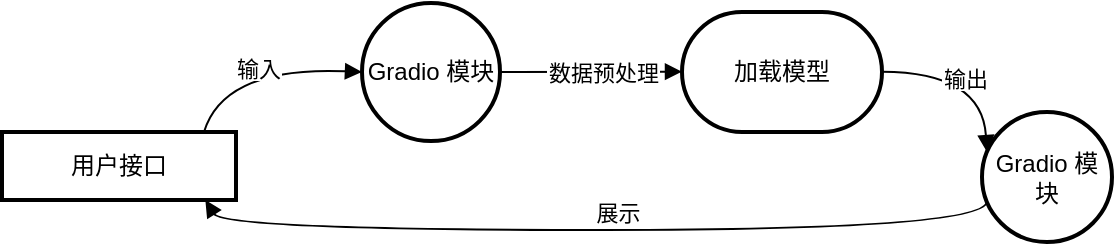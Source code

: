 <mxfile version="21.3.2" type="github" pages="2">
  <diagram name="第 1 页" id="AXvtjuESAH5Hy-LsXk4R">
    <mxGraphModel dx="989" dy="575" grid="1" gridSize="10" guides="1" tooltips="1" connect="1" arrows="1" fold="1" page="1" pageScale="1" pageWidth="827" pageHeight="1169" math="0" shadow="0">
      <root>
        <mxCell id="0" />
        <mxCell id="1" parent="0" />
        <mxCell id="2" value="用户接口" style="whiteSpace=wrap;strokeWidth=2;" parent="1" vertex="1">
          <mxGeometry x="50" y="80" width="117" height="34" as="geometry" />
        </mxCell>
        <mxCell id="3" value="Gradio 模块" style="ellipse;aspect=fixed;strokeWidth=2;whiteSpace=wrap;" parent="1" vertex="1">
          <mxGeometry x="230" y="15.5" width="69" height="69" as="geometry" />
        </mxCell>
        <mxCell id="4" value="加载模型" style="rounded=1;whiteSpace=wrap;arcSize=50;strokeWidth=2;" parent="1" vertex="1">
          <mxGeometry x="390" y="20" width="100" height="60" as="geometry" />
        </mxCell>
        <mxCell id="5" value="Gradio 模块" style="ellipse;aspect=fixed;strokeWidth=2;whiteSpace=wrap;" parent="1" vertex="1">
          <mxGeometry x="540" y="70" width="65" height="65" as="geometry" />
        </mxCell>
        <mxCell id="6" value="输入" style="curved=1;startArrow=none;endArrow=block;exitX=0.866;exitY=-0.004;entryX=0.002;entryY=0.499;" parent="1" source="2" target="3" edge="1">
          <mxGeometry relative="1" as="geometry">
            <Array as="points">
              <mxPoint x="161" y="47" />
            </Array>
          </mxGeometry>
        </mxCell>
        <mxCell id="7" value="数据预处理" style="curved=1;startArrow=none;endArrow=block;exitX=1.0;exitY=0.499;entryX=-0.001;entryY=0.497;" parent="1" source="3" target="4" edge="1">
          <mxGeometry x="0.145" relative="1" as="geometry">
            <Array as="points" />
            <mxPoint as="offset" />
          </mxGeometry>
        </mxCell>
        <mxCell id="8" value="输出" style="curved=1;startArrow=none;endArrow=block;exitX=1.0;exitY=0.497;entryX=-0.005;entryY=0.288;" parent="1" source="4" target="5" edge="1">
          <mxGeometry x="-0.063" y="-3" relative="1" as="geometry">
            <Array as="points">
              <mxPoint x="540" y="50" />
            </Array>
            <mxPoint as="offset" />
          </mxGeometry>
        </mxCell>
        <mxCell id="9" value="展示" style="curved=1;startArrow=none;endArrow=block;exitX=-0.005;exitY=0.709;entryX=0.866;entryY=0.996;" parent="1" source="5" target="2" edge="1">
          <mxGeometry x="-0.047" y="-9" relative="1" as="geometry">
            <Array as="points">
              <mxPoint x="540" y="129" />
              <mxPoint x="161" y="129" />
            </Array>
            <mxPoint as="offset" />
          </mxGeometry>
        </mxCell>
      </root>
    </mxGraphModel>
  </diagram>
  <diagram id="GRF9eyz-U49RfHL7_usi" name="第 2 页">
    <mxGraphModel dx="1434" dy="834" grid="1" gridSize="10" guides="1" tooltips="1" connect="1" arrows="1" fold="1" page="1" pageScale="1" pageWidth="827" pageHeight="1169" math="0" shadow="0">
      <root>
        <mxCell id="0" />
        <mxCell id="1" parent="0" />
        <mxCell id="JwUn0kSCWBy1iMKtA09Y-2" value="&lt;font face=&quot;Verdana&quot; style=&quot;font-size: 20px;&quot;&gt;&lt;font style=&quot;font-size: 20px;&quot;&gt;&lt;font style=&quot;font-size: 20px;&quot; color=&quot;#ff0000&quot;&gt;##&lt;/font&gt; 子鱼 曰 ： 祸 在 此 矣 。&lt;/font&gt;&lt;/font&gt;&lt;font style=&quot;font-size: 20px;&quot; face=&quot;Verdana&quot;&gt;&lt;br&gt;&lt;/font&gt;" style="rounded=0;whiteSpace=wrap;html=1;align=left;strokeColor=#0baaf9;" vertex="1" parent="1">
          <mxGeometry x="150" y="150" width="350" height="40" as="geometry" />
        </mxCell>
        <mxCell id="JwUn0kSCWBy1iMKtA09Y-4" value="&lt;font face=&quot;Verdana&quot; style=&quot;font-size: 16px;&quot;&gt;源语言数据:&lt;/font&gt;" style="rounded=0;whiteSpace=wrap;html=1;opacity=0;" vertex="1" parent="1">
          <mxGeometry x="20" y="170" width="120" height="60" as="geometry" />
        </mxCell>
        <mxCell id="JwUn0kSCWBy1iMKtA09Y-5" value="&lt;font face=&quot;Verdana&quot; style=&quot;font-size: 16px;&quot;&gt;目标语言数据:&lt;/font&gt;" style="rounded=0;whiteSpace=wrap;html=1;opacity=0;" vertex="1" parent="1">
          <mxGeometry x="530" y="170" width="120" height="60" as="geometry" />
        </mxCell>
        <mxCell id="JwUn0kSCWBy1iMKtA09Y-9" value="" style="shape=curlyBracket;whiteSpace=wrap;html=1;rounded=1;labelPosition=left;verticalLabelPosition=middle;align=right;verticalAlign=middle;rotation=90;size=0.5;strokeWidth=2;" vertex="1" parent="1">
          <mxGeometry x="155" y="115" width="20" height="30" as="geometry" />
        </mxCell>
        <mxCell id="JwUn0kSCWBy1iMKtA09Y-10" value="&lt;font face=&quot;Verdana&quot; style=&quot;font-size: 16px;&quot;&gt;标识符&lt;/font&gt;" style="rounded=0;whiteSpace=wrap;html=1;opacity=0;" vertex="1" parent="1">
          <mxGeometry x="105" y="70" width="120" height="60" as="geometry" />
        </mxCell>
        <mxCell id="JwUn0kSCWBy1iMKtA09Y-11" value="" style="shape=curlyBracket;whiteSpace=wrap;html=1;rounded=1;labelPosition=left;verticalLabelPosition=middle;align=right;verticalAlign=middle;rotation=90;size=0.5;strokeWidth=2;" vertex="1" parent="1">
          <mxGeometry x="337.5" y="-22.5" width="20" height="305" as="geometry" />
        </mxCell>
        <mxCell id="JwUn0kSCWBy1iMKtA09Y-12" value="&lt;font face=&quot;Verdana&quot; style=&quot;font-size: 16px;&quot;&gt;双语数据&lt;/font&gt;" style="rounded=0;whiteSpace=wrap;html=1;opacity=0;" vertex="1" parent="1">
          <mxGeometry x="287.5" y="70" width="120" height="60" as="geometry" />
        </mxCell>
        <mxCell id="JwUn0kSCWBy1iMKtA09Y-14" value="" style="shape=curlyBracket;whiteSpace=wrap;html=1;rounded=1;labelPosition=left;verticalLabelPosition=middle;align=right;verticalAlign=middle;rotation=90;size=0.5;strokeWidth=2;" vertex="1" parent="1">
          <mxGeometry x="670" y="115" width="20" height="30" as="geometry" />
        </mxCell>
        <mxCell id="JwUn0kSCWBy1iMKtA09Y-15" value="&lt;font face=&quot;Verdana&quot; style=&quot;font-size: 16px;&quot;&gt;标识符&lt;/font&gt;" style="rounded=0;whiteSpace=wrap;html=1;opacity=0;" vertex="1" parent="1">
          <mxGeometry x="620" y="70" width="120" height="60" as="geometry" />
        </mxCell>
        <mxCell id="JwUn0kSCWBy1iMKtA09Y-16" value="" style="shape=curlyBracket;whiteSpace=wrap;html=1;rounded=1;labelPosition=left;verticalLabelPosition=middle;align=right;verticalAlign=middle;rotation=90;size=0.5;strokeWidth=2;" vertex="1" parent="1">
          <mxGeometry x="852.5" y="-22.5" width="20" height="305" as="geometry" />
        </mxCell>
        <mxCell id="JwUn0kSCWBy1iMKtA09Y-17" value="&lt;font face=&quot;Verdana&quot; style=&quot;font-size: 16px;&quot;&gt;双语数据&lt;/font&gt;" style="rounded=0;whiteSpace=wrap;html=1;opacity=0;" vertex="1" parent="1">
          <mxGeometry x="802.5" y="70" width="120" height="60" as="geometry" />
        </mxCell>
        <mxCell id="JwUn0kSCWBy1iMKtA09Y-18" value="&lt;font style=&quot;font-size: 20px;&quot; face=&quot;Verdana&quot;&gt;&lt;font style=&quot;border-color: var(--border-color); font-size: 20px;&quot; color=&quot;#ff0000&quot;&gt;&amp;amp;&amp;amp;&lt;/font&gt;&amp;nbsp;子鱼 说 ： 灾祸 就 在 这里 了 。&lt;/font&gt;&lt;font style=&quot;font-size: 20px;&quot; face=&quot;Verdana&quot;&gt;&lt;br&gt;&lt;/font&gt;" style="rounded=0;whiteSpace=wrap;html=1;align=left;strokeColor=#0baaf9;" vertex="1" parent="1">
          <mxGeometry x="150" y="210" width="350" height="40" as="geometry" />
        </mxCell>
        <mxCell id="JwUn0kSCWBy1iMKtA09Y-19" value="&lt;font face=&quot;Verdana&quot; style=&quot;font-size: 20px;&quot;&gt;&lt;font style=&quot;font-size: 20px;&quot;&gt;&lt;font style=&quot;font-size: 20px;&quot; color=&quot;#ff0000&quot;&gt;##&lt;/font&gt; 子鱼 曰 ： 祸 在 此 矣 。&lt;/font&gt;&lt;/font&gt;&lt;font style=&quot;font-size: 20px;&quot; face=&quot;Verdana&quot;&gt;&lt;br&gt;&lt;/font&gt;" style="rounded=0;whiteSpace=wrap;html=1;align=left;strokeColor=#0baaf9;" vertex="1" parent="1">
          <mxGeometry x="664" y="210" width="350" height="40" as="geometry" />
        </mxCell>
        <mxCell id="JwUn0kSCWBy1iMKtA09Y-20" value="&lt;font style=&quot;font-size: 20px;&quot; face=&quot;Verdana&quot;&gt;&lt;font style=&quot;border-color: var(--border-color); font-size: 20px;&quot; color=&quot;#ff0000&quot;&gt;&amp;amp;&amp;amp;&lt;/font&gt;&amp;nbsp;子鱼 说 ： 灾祸 就 在 这里 了 。&lt;/font&gt;&lt;font style=&quot;font-size: 20px;&quot; face=&quot;Verdana&quot;&gt;&lt;br&gt;&lt;/font&gt;" style="rounded=0;whiteSpace=wrap;html=1;align=left;strokeColor=#0baaf9;" vertex="1" parent="1">
          <mxGeometry x="664" y="150" width="350" height="40" as="geometry" />
        </mxCell>
      </root>
    </mxGraphModel>
  </diagram>
</mxfile>
